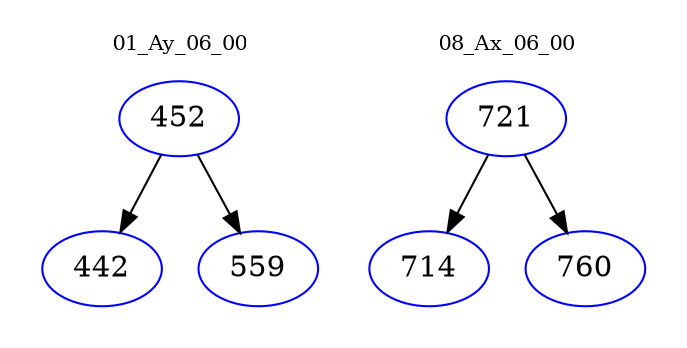 digraph{
subgraph cluster_0 {
color = white
label = "01_Ay_06_00";
fontsize=10;
T0_452 [label="452", color="blue"]
T0_452 -> T0_442 [color="black"]
T0_442 [label="442", color="blue"]
T0_452 -> T0_559 [color="black"]
T0_559 [label="559", color="blue"]
}
subgraph cluster_1 {
color = white
label = "08_Ax_06_00";
fontsize=10;
T1_721 [label="721", color="blue"]
T1_721 -> T1_714 [color="black"]
T1_714 [label="714", color="blue"]
T1_721 -> T1_760 [color="black"]
T1_760 [label="760", color="blue"]
}
}
